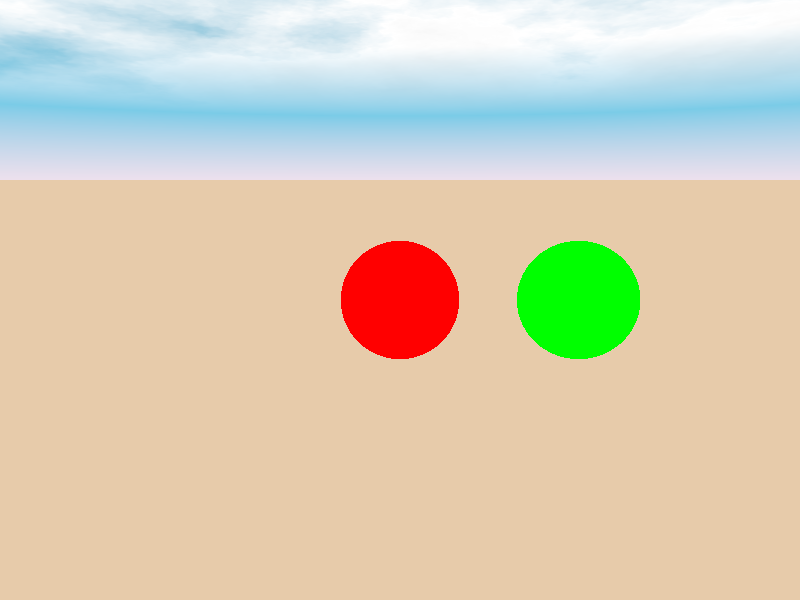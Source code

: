 // 3_sphere1.pov
#include "colors.inc"  
#include "skies.inc"  
                
                
camera{ 
  location <0.0, 2.0, -10.0> 
  look_at  <0.0, 0.0, 0.0>
} 
    
light_source { 
  <5.0,5.0,-5.0> 
  color rgb <1.0, 1.0, 1.0>
}   

sky_sphere {
  S_Cloud2
}
plane {
  y, -1
  pigment { color rgb <0.8,0.6,0.4> }
}  
  
sphere { <0, 0, 0>, 1
  pigment { Red }
}            

sphere { <0, 0, 0>, 1
  pigment { Green }
  translate <3,0,0>
}


 

